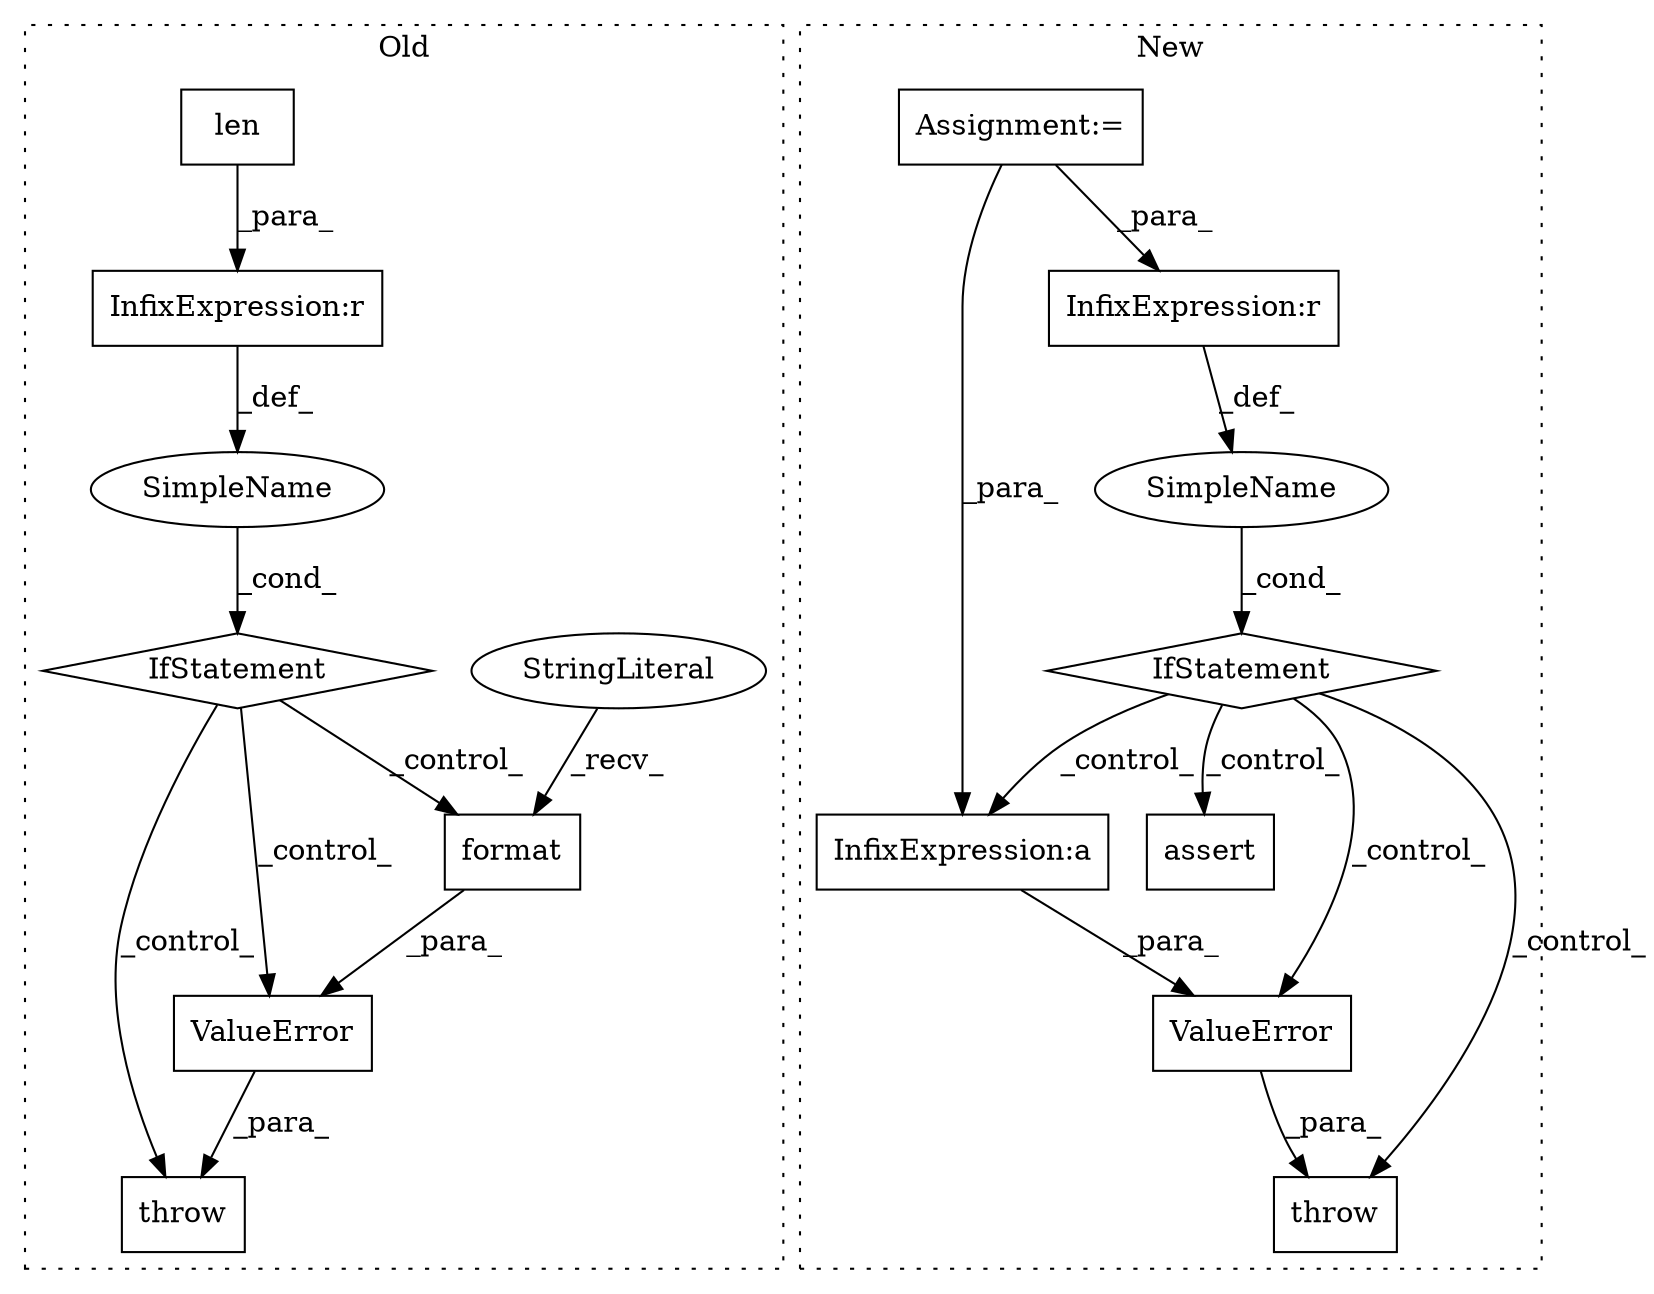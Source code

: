 digraph G {
subgraph cluster0 {
1 [label="format" a="32" s="2449,2479" l="7,1" shape="box"];
3 [label="StringLiteral" a="45" s="2407" l="41" shape="ellipse"];
4 [label="IfStatement" a="25" s="2350,2380" l="4,2" shape="diamond"];
5 [label="SimpleName" a="42" s="" l="" shape="ellipse"];
6 [label="InfixExpression:r" a="27" s="2365" l="4" shape="box"];
7 [label="throw" a="53" s="2390" l="6" shape="box"];
8 [label="ValueError" a="32" s="2396,2480" l="11,1" shape="box"];
9 [label="len" a="32" s="2354,2364" l="4,1" shape="box"];
label = "Old";
style="dotted";
}
subgraph cluster1 {
2 [label="assert" a="32" s="2649,2672" l="17,1" shape="box"];
10 [label="IfStatement" a="25" s="2457,2509" l="4,2" shape="diamond"];
11 [label="SimpleName" a="42" s="" l="" shape="ellipse"];
12 [label="throw" a="53" s="2519" l="6" shape="box"];
13 [label="ValueError" a="32" s="2525,2628" l="11,2" shape="box"];
14 [label="InfixExpression:a" a="27" s="2581" l="10" shape="box"];
15 [label="InfixExpression:r" a="27" s="2500" l="4" shape="box"];
16 [label="Assignment:=" a="7" s="2359" l="6" shape="box"];
label = "New";
style="dotted";
}
1 -> 8 [label="_para_"];
3 -> 1 [label="_recv_"];
4 -> 7 [label="_control_"];
4 -> 8 [label="_control_"];
4 -> 1 [label="_control_"];
5 -> 4 [label="_cond_"];
6 -> 5 [label="_def_"];
8 -> 7 [label="_para_"];
9 -> 6 [label="_para_"];
10 -> 14 [label="_control_"];
10 -> 2 [label="_control_"];
10 -> 12 [label="_control_"];
10 -> 13 [label="_control_"];
11 -> 10 [label="_cond_"];
13 -> 12 [label="_para_"];
14 -> 13 [label="_para_"];
15 -> 11 [label="_def_"];
16 -> 14 [label="_para_"];
16 -> 15 [label="_para_"];
}